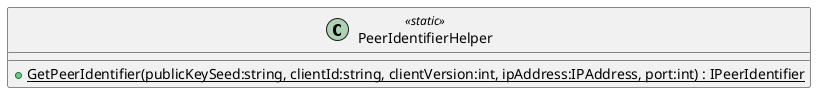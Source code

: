 @startuml
class PeerIdentifierHelper <<static>> {
    + {static} GetPeerIdentifier(publicKeySeed:string, clientId:string, clientVersion:int, ipAddress:IPAddress, port:int) : IPeerIdentifier
}
@enduml
